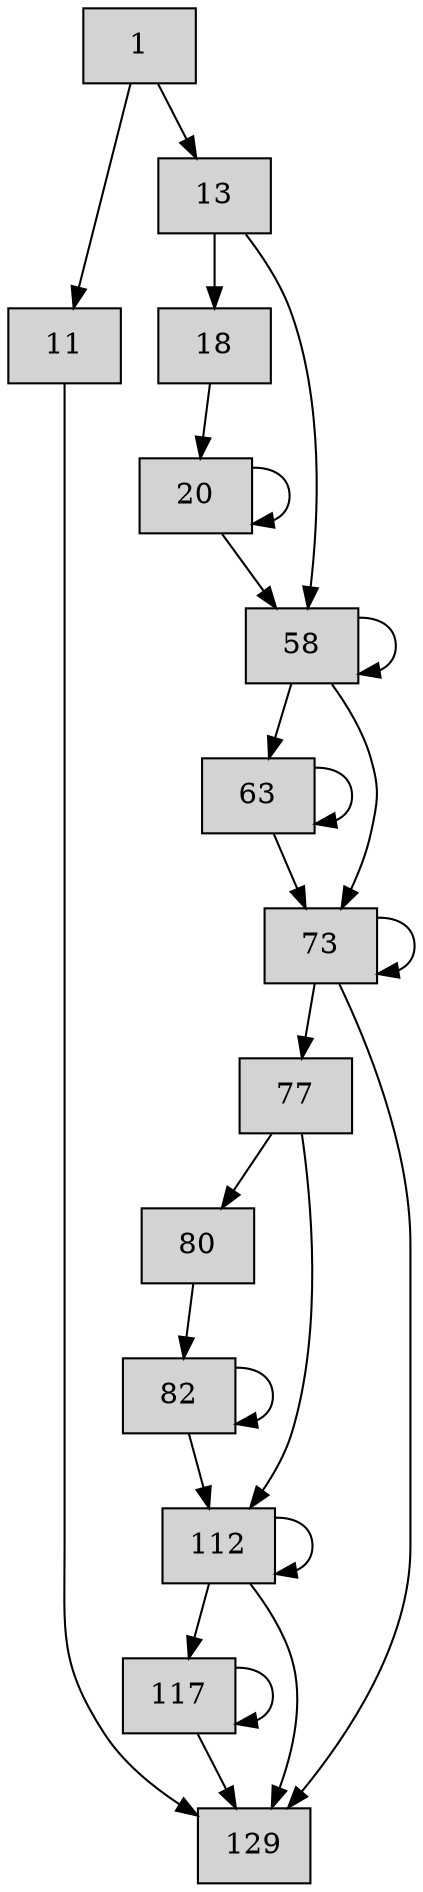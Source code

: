 digraph CFG {
    node[shape=box, style=filled];

    1[label="1"];
    11[label="11"];
    13[label="13"];
    18[label="18"];
    20[label="20"];
    58[label="58"];
    63[label="63"];
    73[label="73"];
    77[label="77"];
    80[label="80"];
    82[label="82"];
    112[label="112"];
    117[label="117"];
    129[label="129"];

    1 -> 11;
    1 -> 13;

    11 -> 129;

    13 -> 58;
    13 -> 18;

    18 -> 20;

    20 -> 20;
    20 -> 58;

    58 -> 58;
    58 -> 63;
    58 -> 73;

    63 -> 63;
    63 -> 73;

    73 -> 73;
    73 -> 77;
    73 -> 129;

    77 -> 112;
    77 -> 80;

    80 -> 82;

    82 -> 82;
    82 -> 112;

    112 -> 112;
    112 -> 117;
    112 -> 129;

    117 -> 117;
    117 -> 129;
}